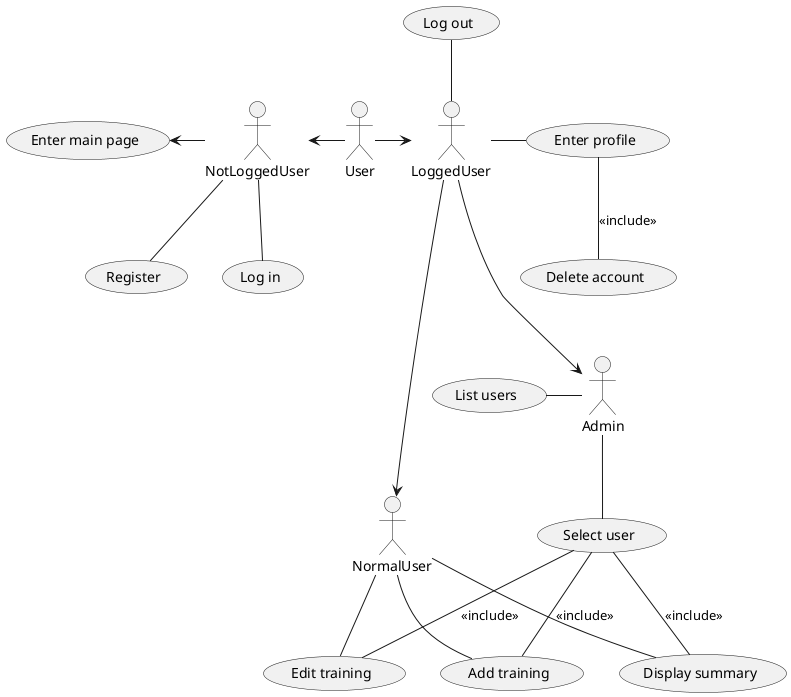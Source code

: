 # ----------------- UseCaseDiagram -----------------
@startuml 
:User:
:NotLoggedUser:
:Admin:
:LoggedUser:
:NormalUser:

(Log in) as login
(Register) as register
(Enter main page) as mainpage
(Add training) as add
(Edit training) as edit
(Display summary) as summary
(List users)  as list
(Select user) as select
(Enter profile) as profile
(Delete account) as delete
(Log out) as logout

NotLoggedUser -- login
NotLoggedUser -- register
NotLoggedUser -left-> mainpage

NormalUser -- add
NormalUser -- edit
NormalUser -- summary

Admin -left- list
Admin -down- select

select -- add : <<include>>
select -- edit : <<include>>
select -- summary : <<include>>


LoggedUser - profile
profile -down- delete : <<include>>
LoggedUser -up- logout

User -> LoggedUser
User -left-> NotLoggedUser
LoggedUser -> NormalUser
LoggedUser ---> Admin


@enduml
# ----------------- ClassDiagrams -----------------
@startuml ServerClassDiagram
skinparam classAttributeIconSize 0
class AuthController {
  - _context : VersaDbContext 
  - _configuration : IConfiguration 
  - string _keyToken  
  + async Register(UserDto request) : Task<ActionResult<User>>
  + async Login(UserDto request) : Task<ActionResult<User>>
  + ValidateToken(string token, int userId) : ActionResult<User>
  - CreateToken(User user) : string
}

class ExerciseController {
  - _context : VersaDbContext
  + async GetAll() : Task<ActionResult<List<Exercise>>>
  + GetById(id : int) : ActionResult<Exercise>
  + async AddExercise(request : Exercise) : Task<ActionResult<Exercise>>
  + async EditExercise(request : Exercise) : Task<ActionResult>
  + async DeleteExercise(exerciseId : int) : Task<ActionResult>
}

class TrainingController {
  - _context : VersaDbContext
  + GetAll() : Task<ActionResult<List<Training>>>
  + GetById(id : int) : ActionResult<TrainingDto>
  + GetAllByUser(userId : int) : ActionResult<List<TrainingDto>>
  + GetAllByUserTypeAndDate(userId : int, type : ExerciseType,dateStart : DateTime?,  dateEnd : DateTime?) : ActionResult<List<TrainingDto>>
  + GetByUserAndId(userId : int, trainingId : int) : ActionResult<TrainingDto>
  + AddTraining(request : TrainingDto) : Task<ActionResult<Training>>
  + EditTraining(id : int, trainingDto : TrainingDto) : Task<ActionResult>
  + DeleteTraining(trainingId : int) : Task<ActionResult>
}

class UserController {
  - _context : VersaDbContext
  + async GetAll() : Task<ActionResult<List<User>>>
  + async GetById(id : int) : ActionResult<User>
  + async DeleteUser(id : int) : Task<ActionResult>
}

class UserDto {
  + Id : int
  + FirstName : string
  + LastName : string
  + Username : string
  + Password : string
  + Email : string
  + Token : string
  + Role : string
}

class TrainingDto {
  + TrainingId : int
  + DateAssigned : DateTime
  + Status : Status
  + ExerciseResults : List<Exercise>
  + UserId : int
}

class ExerciseResult{
    + ExerciseResultId : int
    + Exercise Exercise : Exercise
    + ExerciseId : int
    + Result : string
    + Sets : int
    + Reps : int
    + virtual Training : Training
    + TrainingId : int
}

class ExerciseResultDto{
    + ExerciseResultId : int
    + Exercise : Exercise
    + Result : string
    + Sets : int
    + Reps : int
}

class UserBuilder {
  + BuildUser(UserDto request) : User
}

class UserValidation {
  + ValidateEmail(email : string) : bool
  + ValidatePassword(password : string) : bool
}

class Exercise {
  + ExerciseId : int
  + Name : string
  + Description : string
  + Type : ExerciseType
}

class Training {
  + TrainingId : int
  + DateAssigned : DateTime
  + Status : Status
  + ExerciseResults : List<ExerciseResult>
  + User : User
  + UserId : int
}

class User {
  + UserId : int
  + FirstName : string
  + LastName : string
  + Username : string
  + PasswordHash : string
  + Email : string
  + Trainings : List<Training>
  + Role : Role
}

enum ExerciseType {
  Strength
  Balance
  Cycling
  Flexibility
  Aerobic
  Jogging
  TeamGame
}

enum Status {
  New
  InProgress
  Done
  Cancelled
  Outdated
}

enum Role{
    User
    Admin
}

UserBuilder -up- User

AuthController -- UserDto

UserValidation -up- UserBuilder

TrainingDto -up- TrainingController : <<consumes>> : <<returns>> 

Status ||-|| Training : <<has>>

ExerciseType  ||--|| Exercise : <<has>>

User ||--left-|{ Training : <<has>>
User ||-|| Role : <<has>>
Training ||--|{ ExerciseResult : <<has>>
ExerciseResult }o--|| Exercise : <<has>>

AuthController -left- User : <<returns>>
ExerciseController -- Exercise : <<returns>>
TrainingController -- Training : <<returns>>
TrainingDto -down- ExerciseResultDto : <<uses>>
UserController -- User : <<returns>>



@enduml


# ----------------- ComponentDiagram -----------------

@startuml

package Server{
    package Controllers{
        component AuthController <<component>>
        component TrainingController <<component>>
        component UserController <<component>>
        component ExerciseController <<component>>
    }
    package Models{
        component User <<component>>
        component Training <<component>>
        component Exercise <<component>>
    }
    component DbContext <<component>>
}

package Client{
node Router
node App
}

interface interface as int1
interface interface as int2
interface interface as int3
interface interface as int4

Router -left-( interface
interface -up- AuthController
App --( int1
int1 -- AuthController

App --( int2
int2 -- TrainingController

App --( int3
int3 -- UserController

App --( int4
int4 -- ExerciseController



node Database{
}

Database -- DbContext : Entity Framework

@enduml


# ----------------- DeploymentDiagram -----------------

@startuml
node cloud <<device>>{
node DBServer <<device>>{
 database postgresql <<artifact>>{
 rectangle Exercises <<schema>>{
 } 
 rectangle ExerciseTraining <<schema>>{
 }
 rectangle Trainings <<schema>>{
 }
 rectangle Users <<schema>>{
 }
 }
}
}

server ---- cloud : TCP/IP <<protocol>>

node server <<device>>{
node .NET <<environment>>{
    node WebServer <<artifact>>

    component appsettings.json <<artifact>>
    component Program.cs <<artifact>>
    component VersaDbContext.cs <<artifact>>
}
}

server -- client : HTTPS <<protocol>>

node client <<device>>{
component WebBrowser{
node App.vue <<artifact>>
}
}
 
@enduml

# ----------------- SequenceDiagrams -----------------
@startuml AuthRegistration

Actor User as user
Participant Client as app
Participant Server as server
Participant AuthController as auth
database Database as db

user -> app : Registration request
app -> server : POST Request processed
server -> auth : Request passed
auth -> auth : Request validation
note over auth : Email and password validation
alt Registration validation successful
    auth -> db : User saved
    auth -> server : Registration response [200]
    server -> app : Registration response [200]
    app -> user : Response displayed [200]
else
    auth -> server: Failed registration [400]
    server -> app : Registration response [400]
    app -> user : Response displayed [400]
end
@enduml

@startuml AuthLogin

Actor User as user
Participant Client as app
Participant Server as server
Participant AuthController as auth
database Database as db

user -> app : Login request
app -> server : POST Request processed
server -> auth : Request passed
auth -> db : Check if user exists
db -> auth : Query response
note over auth, db : User may login by email or username
alt User exists
    auth -> auth : Create token
    auth -> server : Response with token passed [200]
    server -> app : Response with token passed [200]
    app -> user : User logged in
else
    auth -> server : Response passed [400]
    server -> app : Response passed [400]
    app -> user : Response displayed, user does not exist  [400]
end
@enduml

@startuml AuthTokenValidity
Actor User as user
Participant Client as app
Participant Server as server
Participant AuthController as auth

user -> app : Page accessing request
app -> server : POST Token passed from LocalStorage
server -> auth : Token passed to AuthController
auth -> auth : Token validation
alt Token valid
    auth -> server : Response with token passed [200]
    server -> app : Response with token passed [200]
    app -> user : User authorized
else
    auth -> server : Response passed [401]
    server -> app : Response passed [401]
    app -> user : Response displayed, user not authorized [401]
end
@enduml

# ----------------- ActivityDiagrams -----------------

@startuml AddTraining
start
partition client{
:Form reached;
repeat
:Select exercise;
if (Exercise exists?) then (yes)
    :Create ExerciseResult;
    :Add exercise to ExerciseResult;
else (no)
    :Add Exercise;
    note right: Ref AddExercise diagram
    :Create ExerciseResult;
    :Add ExerciseResult to list;
endif
repeat while (More exercises?) is (yes)
:Add date;
:Save training to server;
}
partition server{
    :Find user;
    if (User exists?) then (yes)
    :Create training from DTO;
    while (For ExerciseResultsDto in TrainingDto)
        :Find exercise;
        if (Exercise exists?) then (yes)
            :Create ExerciseResult object;
            :Assign values from DTO;
        else (no)
            #pink:Return error;
            stop
        endif
    endwhile (Done)
    else
        #pink:Return error;
        stop
    endif
    :Assign found exercises to ExerciseResult;
    :Save training to database;
    :Return training;
}
stop
@enduml

@startuml AddTrainingAdmin
start
partition client{
:Form reached;
:Select user;
repeat
:Select exercise;
if (Exercise exists?) then (yes)
    :Create ExerciseResult;
    :Add exercise to ExerciseResult;
else (no)
    :Add Exercise;
    note right: Ref AddExercise diagram
    :Create ExerciseResult;
    :Add ExerciseResult to list;
endif
repeat while (More exercises?) is (yes)
:Add date;
:Save training to server;
}
partition server{
    :Find user;
    if (User exists?) then (yes)
    :Create training from DTO;
    while (For ExerciseResultsDto in TrainingDto)
        :Find exercise;
        if (Exercise exists?) then (yes)
            :Create ExerciseResult object;
            :Assign values from DTO;
        else (no)
            #pink:Return error;
            stop
        endif
    endwhile (Done)
    else
        #pink:Return error;
        stop
    endif
    :Assign found exercises to ExerciseResult;
    :Save training to database;
    :Return training;
}
stop
@enduml


@startuml EditTraining
start
partition client{
    :Select training to edit;
    :Click Edit;
    :Edit available ExerciseResults;
    if (ExerciseResult deleted?) then (no)
        :Edit existing ExerciseResult;
    else (yes)
        :Remove ExerciseResult from available;
    endif
    
    :Save training to server;
}
partition server{
    :Find training;
    if (Training exists?) then (yes)
        :Extract data from DTO;
        :Iterate ExerciseResults;
        if (ExerciseResult exists?) then (no)
            :Remove ExerciseResult;
        else
            :Assign from DTO to ExerciseResult;
        endif
    else
        #pink:Return error;
        stop
    endif
    :Return edited Training;
}
stop
@enduml

@startuml AddExercise
start
partition client{
    :Fill form;
    :Save Exercise to server;
}
partition server{
    :Find exercise;
    if (Exercise exists?) then (no)
        :Create new exercise;
        :Assign data from DTO;
        :Save training to database;
        :Return new Exercise to server;
    else (yes)
        #pink:Return error;
        stop
    endif
}
stop
@enduml


